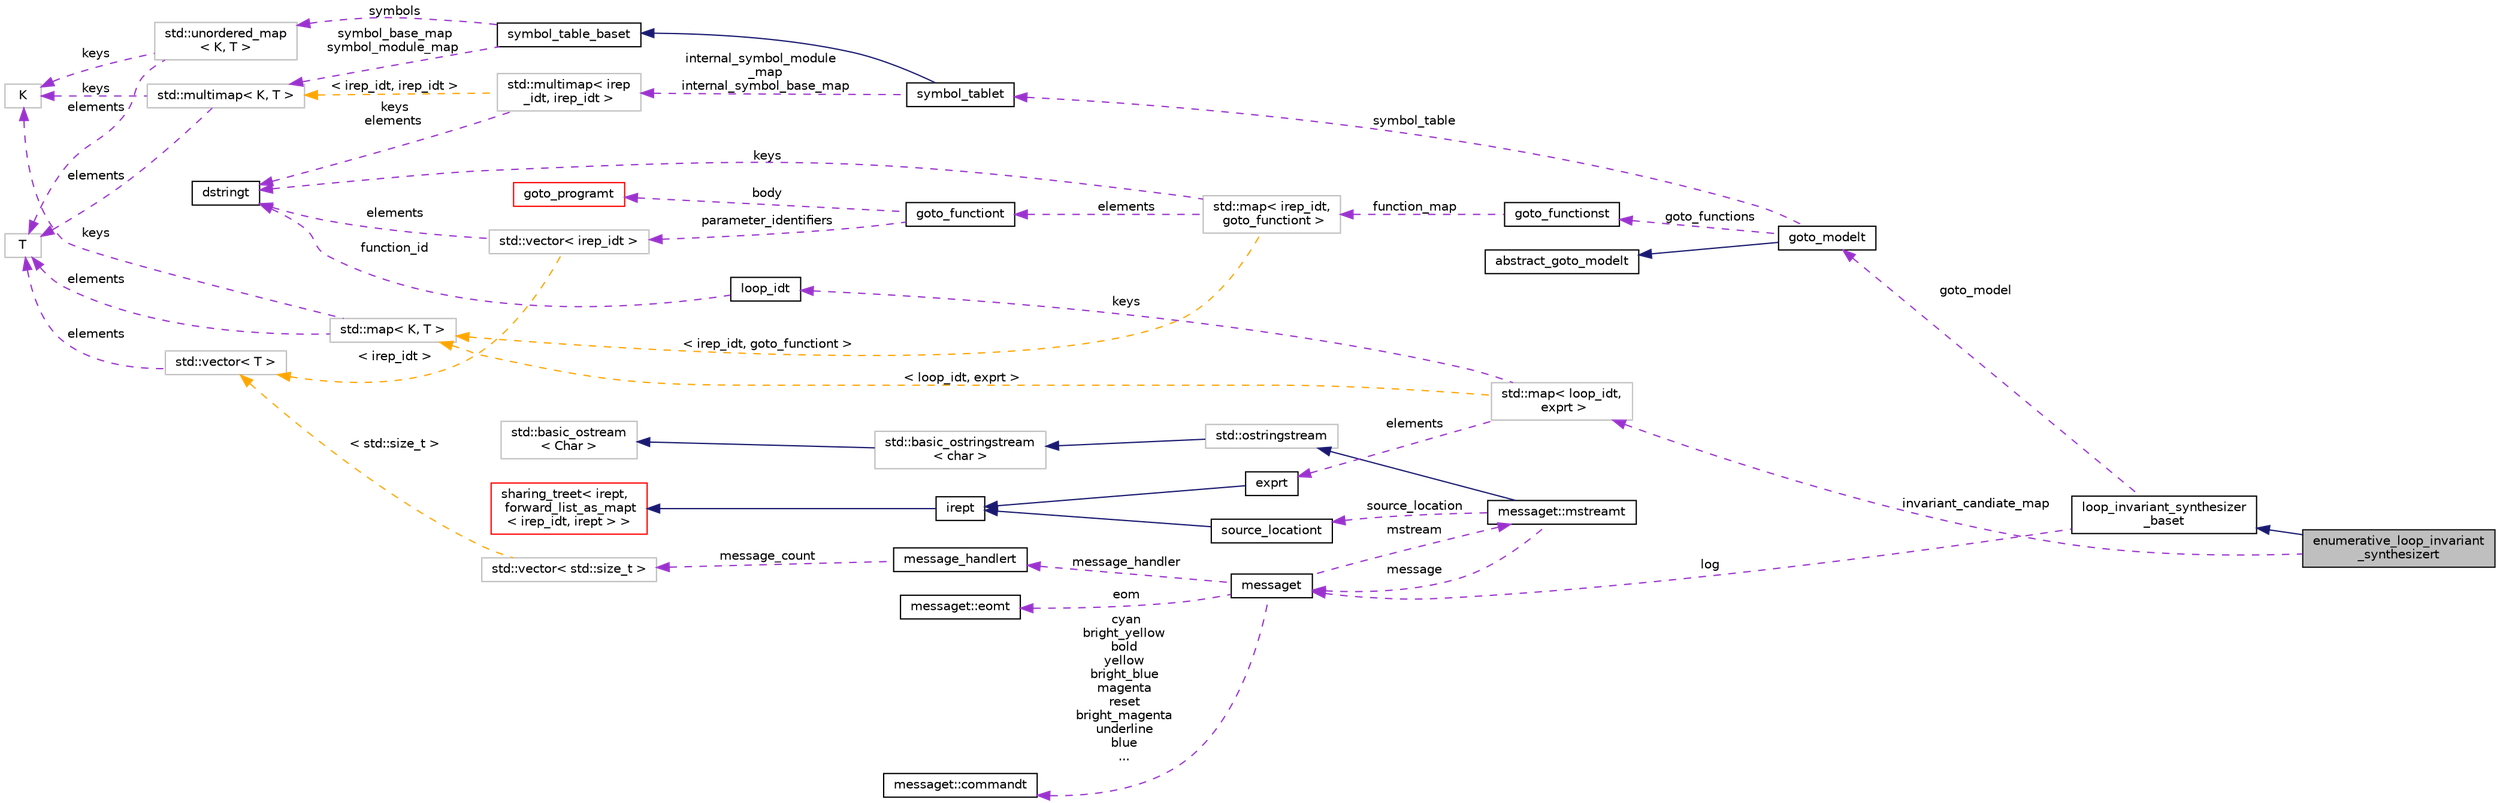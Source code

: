 digraph "enumerative_loop_invariant_synthesizert"
{
 // LATEX_PDF_SIZE
  bgcolor="transparent";
  edge [fontname="Helvetica",fontsize="10",labelfontname="Helvetica",labelfontsize="10"];
  node [fontname="Helvetica",fontsize="10",shape=record];
  rankdir="LR";
  Node1 [label="enumerative_loop_invariant\l_synthesizert",height=0.2,width=0.4,color="black", fillcolor="grey75", style="filled", fontcolor="black",tooltip="Enumerative loop invariant synthesizers."];
  Node2 -> Node1 [dir="back",color="midnightblue",fontsize="10",style="solid",fontname="Helvetica"];
  Node2 [label="loop_invariant_synthesizer\l_baset",height=0.2,width=0.4,color="black",URL="$classloop__invariant__synthesizer__baset.html",tooltip="A base class for loop invariant synthesizers."];
  Node3 -> Node2 [dir="back",color="darkorchid3",fontsize="10",style="dashed",label=" log" ,fontname="Helvetica"];
  Node3 [label="messaget",height=0.2,width=0.4,color="black",URL="$classmessaget.html",tooltip="Class that provides messages with a built-in verbosity 'level'."];
  Node4 -> Node3 [dir="back",color="darkorchid3",fontsize="10",style="dashed",label=" message_handler" ,fontname="Helvetica"];
  Node4 [label="message_handlert",height=0.2,width=0.4,color="black",URL="$classmessage__handlert.html",tooltip=" "];
  Node5 -> Node4 [dir="back",color="darkorchid3",fontsize="10",style="dashed",label=" message_count" ,fontname="Helvetica"];
  Node5 [label="std::vector\< std::size_t \>",height=0.2,width=0.4,color="grey75",tooltip=" "];
  Node6 -> Node5 [dir="back",color="orange",fontsize="10",style="dashed",label=" \< std::size_t \>" ,fontname="Helvetica"];
  Node6 [label="std::vector\< T \>",height=0.2,width=0.4,color="grey75",tooltip="STL class."];
  Node7 -> Node6 [dir="back",color="darkorchid3",fontsize="10",style="dashed",label=" elements" ,fontname="Helvetica"];
  Node7 [label="T",height=0.2,width=0.4,color="grey75",tooltip=" "];
  Node8 -> Node3 [dir="back",color="darkorchid3",fontsize="10",style="dashed",label=" cyan\nbright_yellow\nbold\nyellow\nbright_blue\nmagenta\nreset\nbright_magenta\nunderline\nblue\n..." ,fontname="Helvetica"];
  Node8 [label="messaget::commandt",height=0.2,width=0.4,color="black",URL="$classmessaget_1_1commandt.html",tooltip=" "];
  Node9 -> Node3 [dir="back",color="darkorchid3",fontsize="10",style="dashed",label=" mstream" ,fontname="Helvetica"];
  Node9 [label="messaget::mstreamt",height=0.2,width=0.4,color="black",URL="$classmessaget_1_1mstreamt.html",tooltip=" "];
  Node10 -> Node9 [dir="back",color="midnightblue",fontsize="10",style="solid",fontname="Helvetica"];
  Node10 [label="std::ostringstream",height=0.2,width=0.4,color="grey75",tooltip="STL class."];
  Node11 -> Node10 [dir="back",color="midnightblue",fontsize="10",style="solid",fontname="Helvetica"];
  Node11 [label="std::basic_ostringstream\l\< char \>",height=0.2,width=0.4,color="grey75",tooltip="STL class."];
  Node12 -> Node11 [dir="back",color="midnightblue",fontsize="10",style="solid",fontname="Helvetica"];
  Node12 [label="std::basic_ostream\l\< Char \>",height=0.2,width=0.4,color="grey75",tooltip="STL class."];
  Node3 -> Node9 [dir="back",color="darkorchid3",fontsize="10",style="dashed",label=" message" ,fontname="Helvetica"];
  Node15 -> Node9 [dir="back",color="darkorchid3",fontsize="10",style="dashed",label=" source_location" ,fontname="Helvetica"];
  Node15 [label="source_locationt",height=0.2,width=0.4,color="black",URL="$classsource__locationt.html",tooltip=" "];
  Node16 -> Node15 [dir="back",color="midnightblue",fontsize="10",style="solid",fontname="Helvetica"];
  Node16 [label="irept",height=0.2,width=0.4,color="black",URL="$classirept.html",tooltip="There are a large number of kinds of tree structured or tree-like data in CPROVER."];
  Node17 -> Node16 [dir="back",color="midnightblue",fontsize="10",style="solid",fontname="Helvetica"];
  Node17 [label="sharing_treet\< irept,\l forward_list_as_mapt\l\< irep_idt, irept \> \>",height=0.2,width=0.4,color="red",URL="$classsharing__treet.html",tooltip=" "];
  Node23 -> Node3 [dir="back",color="darkorchid3",fontsize="10",style="dashed",label=" eom" ,fontname="Helvetica"];
  Node23 [label="messaget::eomt",height=0.2,width=0.4,color="black",URL="$classmessaget_1_1eomt.html",tooltip=" "];
  Node24 -> Node2 [dir="back",color="darkorchid3",fontsize="10",style="dashed",label=" goto_model" ,fontname="Helvetica"];
  Node24 [label="goto_modelt",height=0.2,width=0.4,color="black",URL="$classgoto__modelt.html",tooltip=" "];
  Node25 -> Node24 [dir="back",color="midnightblue",fontsize="10",style="solid",fontname="Helvetica"];
  Node25 [label="abstract_goto_modelt",height=0.2,width=0.4,color="black",URL="$classabstract__goto__modelt.html",tooltip="Abstract interface to eager or lazy GOTO models."];
  Node26 -> Node24 [dir="back",color="darkorchid3",fontsize="10",style="dashed",label=" symbol_table" ,fontname="Helvetica"];
  Node26 [label="symbol_tablet",height=0.2,width=0.4,color="black",URL="$classsymbol__tablet.html",tooltip="The symbol table."];
  Node27 -> Node26 [dir="back",color="midnightblue",fontsize="10",style="solid",fontname="Helvetica"];
  Node27 [label="symbol_table_baset",height=0.2,width=0.4,color="black",URL="$classsymbol__table__baset.html",tooltip="The symbol table base class interface."];
  Node28 -> Node27 [dir="back",color="darkorchid3",fontsize="10",style="dashed",label=" symbol_base_map\nsymbol_module_map" ,fontname="Helvetica"];
  Node28 [label="std::multimap\< K, T \>",height=0.2,width=0.4,color="grey75",tooltip="STL class."];
  Node29 -> Node28 [dir="back",color="darkorchid3",fontsize="10",style="dashed",label=" keys" ,fontname="Helvetica"];
  Node29 [label="K",height=0.2,width=0.4,color="grey75",tooltip=" "];
  Node7 -> Node28 [dir="back",color="darkorchid3",fontsize="10",style="dashed",label=" elements" ,fontname="Helvetica"];
  Node30 -> Node27 [dir="back",color="darkorchid3",fontsize="10",style="dashed",label=" symbols" ,fontname="Helvetica"];
  Node30 [label="std::unordered_map\l\< K, T \>",height=0.2,width=0.4,color="grey75",tooltip="STL class."];
  Node29 -> Node30 [dir="back",color="darkorchid3",fontsize="10",style="dashed",label=" keys" ,fontname="Helvetica"];
  Node7 -> Node30 [dir="back",color="darkorchid3",fontsize="10",style="dashed",label=" elements" ,fontname="Helvetica"];
  Node31 -> Node26 [dir="back",color="darkorchid3",fontsize="10",style="dashed",label=" internal_symbol_module\l_map\ninternal_symbol_base_map" ,fontname="Helvetica"];
  Node31 [label="std::multimap\< irep\l_idt, irep_idt \>",height=0.2,width=0.4,color="grey75",tooltip=" "];
  Node21 -> Node31 [dir="back",color="darkorchid3",fontsize="10",style="dashed",label=" keys\nelements" ,fontname="Helvetica"];
  Node21 [label="dstringt",height=0.2,width=0.4,color="black",URL="$classdstringt.html",tooltip="dstringt has one field, an unsigned integer no which is an index into a static table of strings."];
  Node28 -> Node31 [dir="back",color="orange",fontsize="10",style="dashed",label=" \< irep_idt, irep_idt \>" ,fontname="Helvetica"];
  Node32 -> Node24 [dir="back",color="darkorchid3",fontsize="10",style="dashed",label=" goto_functions" ,fontname="Helvetica"];
  Node32 [label="goto_functionst",height=0.2,width=0.4,color="black",URL="$classgoto__functionst.html",tooltip="A collection of goto functions."];
  Node33 -> Node32 [dir="back",color="darkorchid3",fontsize="10",style="dashed",label=" function_map" ,fontname="Helvetica"];
  Node33 [label="std::map\< irep_idt,\l goto_functiont \>",height=0.2,width=0.4,color="grey75",tooltip=" "];
  Node34 -> Node33 [dir="back",color="darkorchid3",fontsize="10",style="dashed",label=" elements" ,fontname="Helvetica"];
  Node34 [label="goto_functiont",height=0.2,width=0.4,color="black",URL="$classgoto__functiont.html",tooltip="A goto function, consisting of function body (see body) and parameter identifiers (see parameter_iden..."];
  Node35 -> Node34 [dir="back",color="darkorchid3",fontsize="10",style="dashed",label=" parameter_identifiers" ,fontname="Helvetica"];
  Node35 [label="std::vector\< irep_idt \>",height=0.2,width=0.4,color="grey75",tooltip=" "];
  Node21 -> Node35 [dir="back",color="darkorchid3",fontsize="10",style="dashed",label=" elements" ,fontname="Helvetica"];
  Node6 -> Node35 [dir="back",color="orange",fontsize="10",style="dashed",label=" \< irep_idt \>" ,fontname="Helvetica"];
  Node36 -> Node34 [dir="back",color="darkorchid3",fontsize="10",style="dashed",label=" body" ,fontname="Helvetica"];
  Node36 [label="goto_programt",height=0.2,width=0.4,color="red",URL="$classgoto__programt.html",tooltip="A generic container class for the GOTO intermediate representation of one function."];
  Node21 -> Node33 [dir="back",color="darkorchid3",fontsize="10",style="dashed",label=" keys" ,fontname="Helvetica"];
  Node43 -> Node33 [dir="back",color="orange",fontsize="10",style="dashed",label=" \< irep_idt, goto_functiont \>" ,fontname="Helvetica"];
  Node43 [label="std::map\< K, T \>",height=0.2,width=0.4,color="grey75",tooltip="STL class."];
  Node29 -> Node43 [dir="back",color="darkorchid3",fontsize="10",style="dashed",label=" keys" ,fontname="Helvetica"];
  Node7 -> Node43 [dir="back",color="darkorchid3",fontsize="10",style="dashed",label=" elements" ,fontname="Helvetica"];
  Node44 -> Node1 [dir="back",color="darkorchid3",fontsize="10",style="dashed",label=" invariant_candiate_map" ,fontname="Helvetica"];
  Node44 [label="std::map\< loop_idt,\l exprt \>",height=0.2,width=0.4,color="grey75",tooltip=" "];
  Node45 -> Node44 [dir="back",color="darkorchid3",fontsize="10",style="dashed",label=" keys" ,fontname="Helvetica"];
  Node45 [label="loop_idt",height=0.2,width=0.4,color="black",URL="$structloop__idt.html",tooltip="Loop id used to identify loops."];
  Node21 -> Node45 [dir="back",color="darkorchid3",fontsize="10",style="dashed",label=" function_id" ,fontname="Helvetica"];
  Node41 -> Node44 [dir="back",color="darkorchid3",fontsize="10",style="dashed",label=" elements" ,fontname="Helvetica"];
  Node41 [label="exprt",height=0.2,width=0.4,color="black",URL="$classexprt.html",tooltip="Base class for all expressions."];
  Node16 -> Node41 [dir="back",color="midnightblue",fontsize="10",style="solid",fontname="Helvetica"];
  Node43 -> Node44 [dir="back",color="orange",fontsize="10",style="dashed",label=" \< loop_idt, exprt \>" ,fontname="Helvetica"];
}
